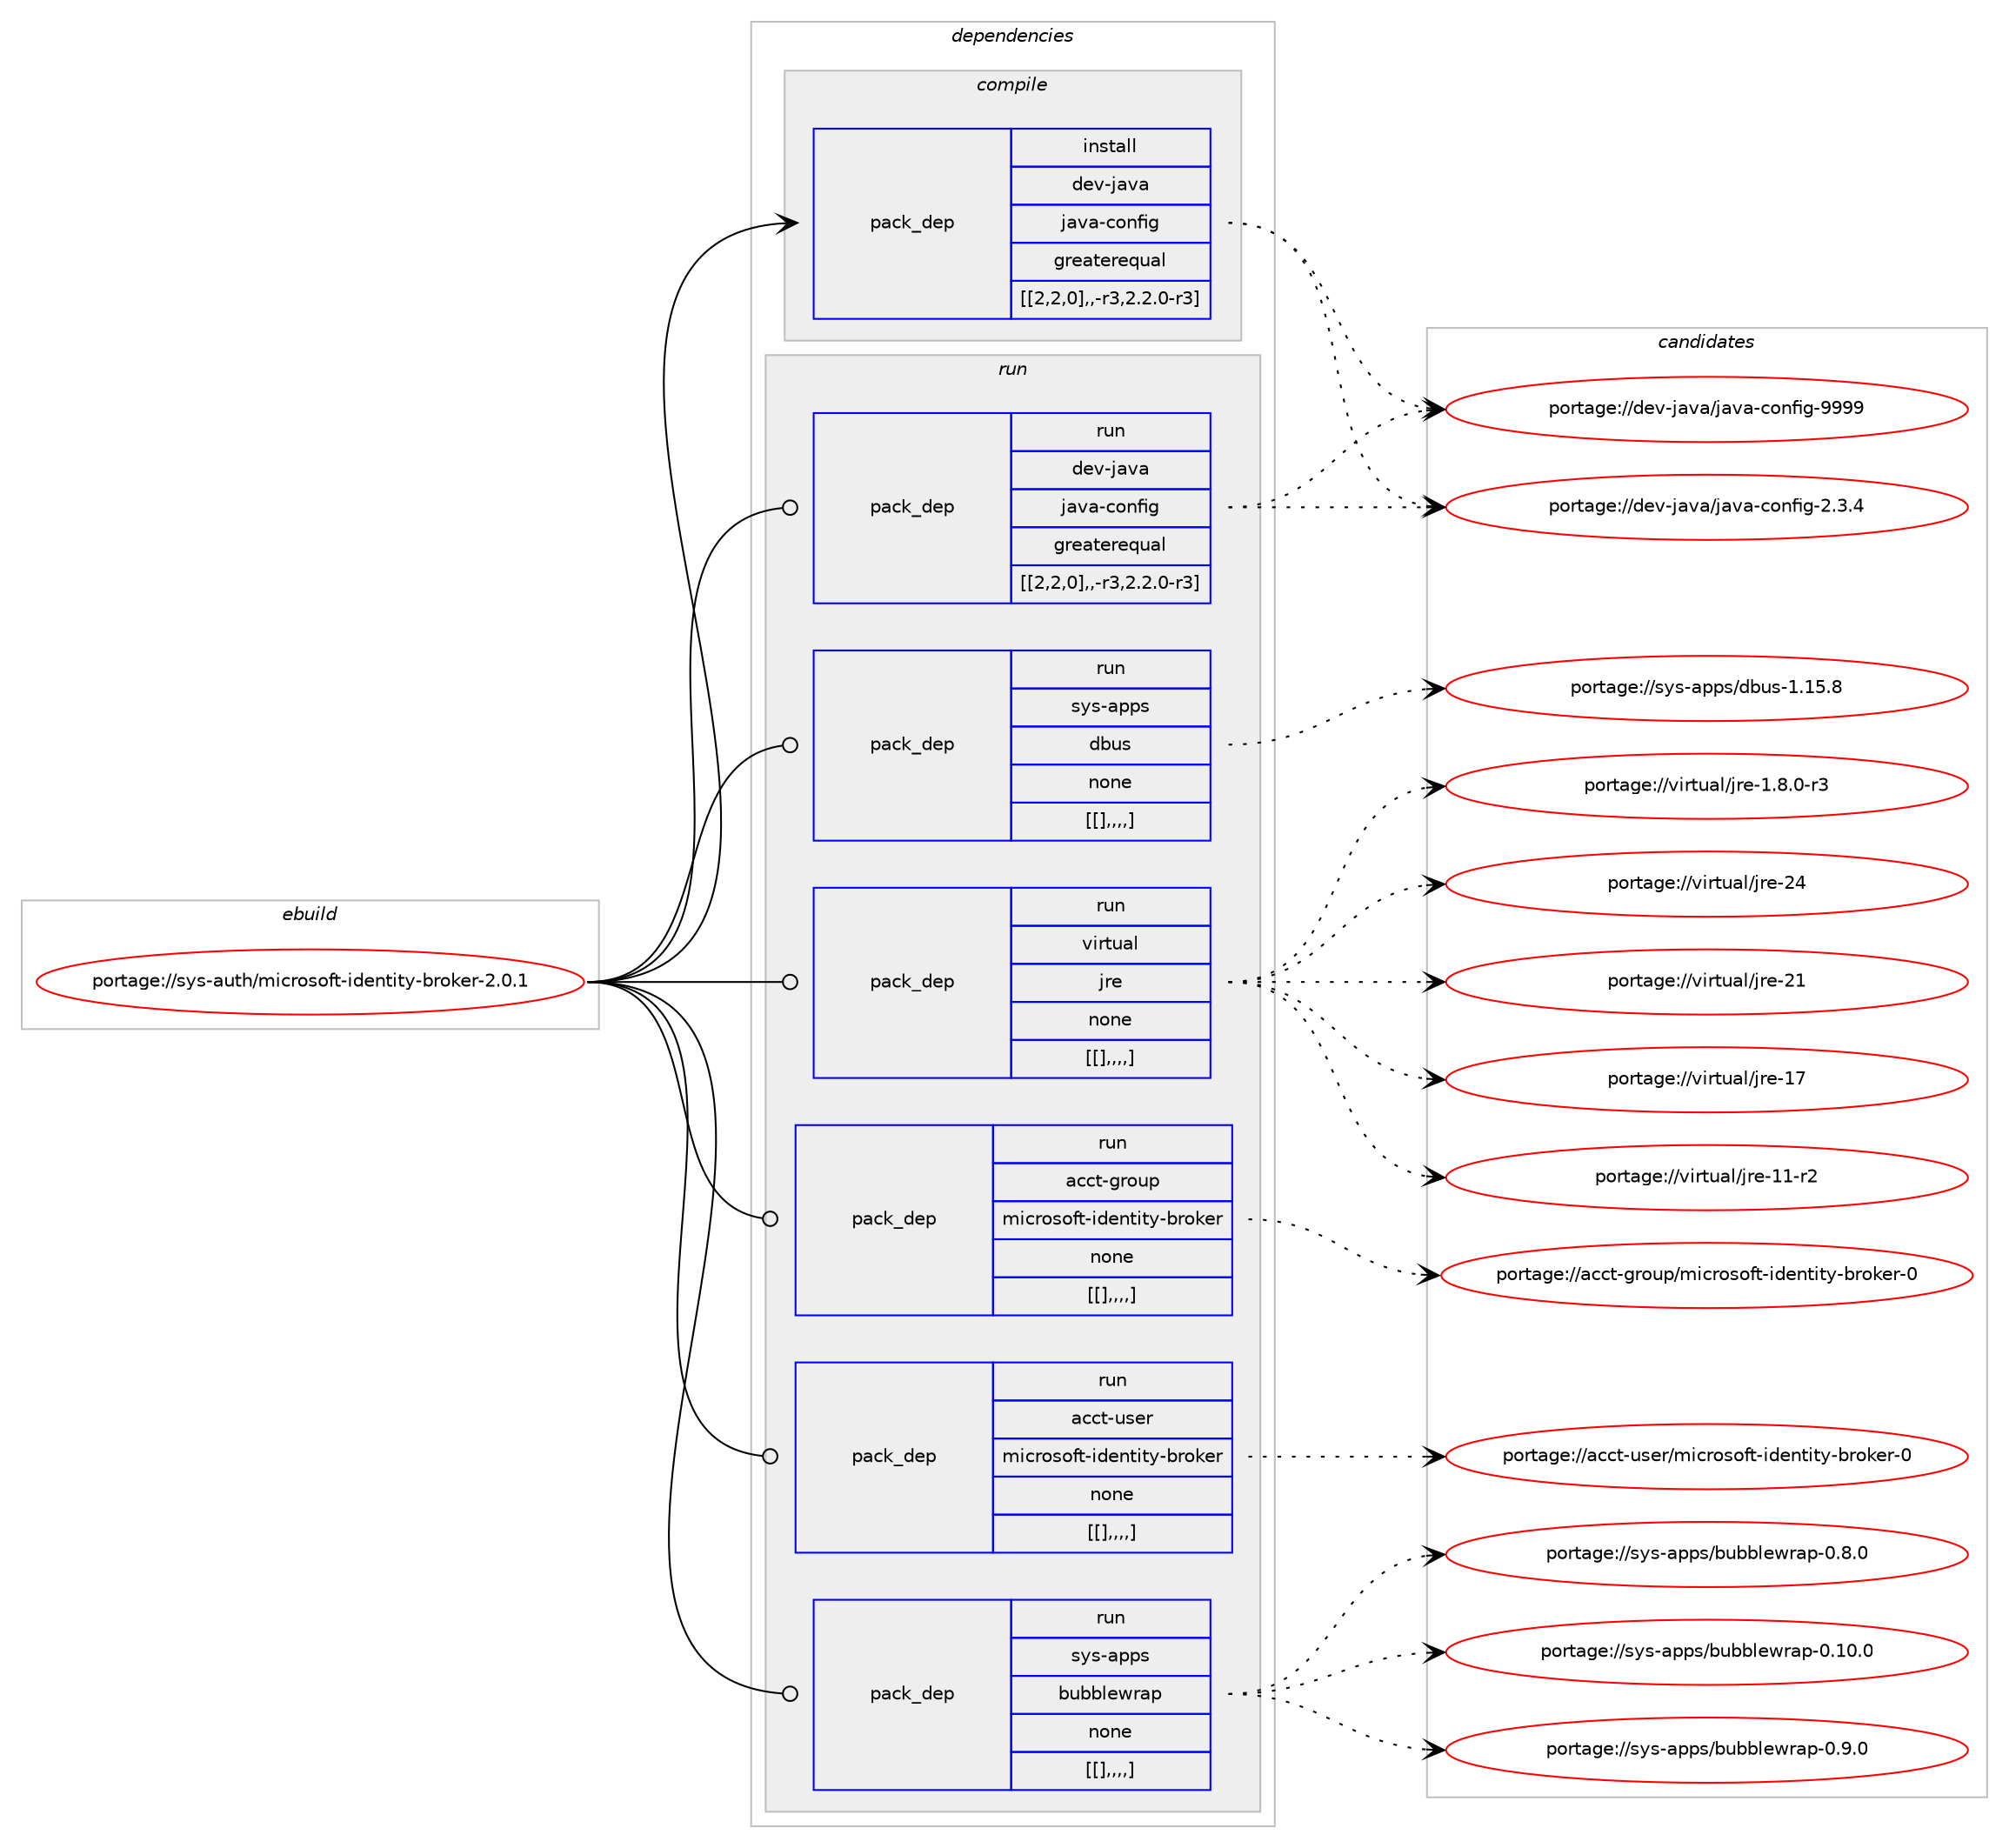 digraph prolog {

# *************
# Graph options
# *************

newrank=true;
concentrate=true;
compound=true;
graph [rankdir=LR,fontname=Helvetica,fontsize=10,ranksep=1.5];#, ranksep=2.5, nodesep=0.2];
edge  [arrowhead=vee];
node  [fontname=Helvetica,fontsize=10];

# **********
# The ebuild
# **********

subgraph cluster_leftcol {
color=gray;
label=<<i>ebuild</i>>;
id [label="portage://sys-auth/microsoft-identity-broker-2.0.1", color=red, width=4, href="../sys-auth/microsoft-identity-broker-2.0.1.svg"];
}

# ****************
# The dependencies
# ****************

subgraph cluster_midcol {
color=gray;
label=<<i>dependencies</i>>;
subgraph cluster_compile {
fillcolor="#eeeeee";
style=filled;
label=<<i>compile</i>>;
subgraph pack322792 {
dependency443135 [label=<<TABLE BORDER="0" CELLBORDER="1" CELLSPACING="0" CELLPADDING="4" WIDTH="220"><TR><TD ROWSPAN="6" CELLPADDING="30">pack_dep</TD></TR><TR><TD WIDTH="110">install</TD></TR><TR><TD>dev-java</TD></TR><TR><TD>java-config</TD></TR><TR><TD>greaterequal</TD></TR><TR><TD>[[2,2,0],,-r3,2.2.0-r3]</TD></TR></TABLE>>, shape=none, color=blue];
}
id:e -> dependency443135:w [weight=20,style="solid",arrowhead="vee"];
}
subgraph cluster_compileandrun {
fillcolor="#eeeeee";
style=filled;
label=<<i>compile and run</i>>;
}
subgraph cluster_run {
fillcolor="#eeeeee";
style=filled;
label=<<i>run</i>>;
subgraph pack322793 {
dependency443136 [label=<<TABLE BORDER="0" CELLBORDER="1" CELLSPACING="0" CELLPADDING="4" WIDTH="220"><TR><TD ROWSPAN="6" CELLPADDING="30">pack_dep</TD></TR><TR><TD WIDTH="110">run</TD></TR><TR><TD>acct-group</TD></TR><TR><TD>microsoft-identity-broker</TD></TR><TR><TD>none</TD></TR><TR><TD>[[],,,,]</TD></TR></TABLE>>, shape=none, color=blue];
}
id:e -> dependency443136:w [weight=20,style="solid",arrowhead="odot"];
subgraph pack322794 {
dependency443137 [label=<<TABLE BORDER="0" CELLBORDER="1" CELLSPACING="0" CELLPADDING="4" WIDTH="220"><TR><TD ROWSPAN="6" CELLPADDING="30">pack_dep</TD></TR><TR><TD WIDTH="110">run</TD></TR><TR><TD>acct-user</TD></TR><TR><TD>microsoft-identity-broker</TD></TR><TR><TD>none</TD></TR><TR><TD>[[],,,,]</TD></TR></TABLE>>, shape=none, color=blue];
}
id:e -> dependency443137:w [weight=20,style="solid",arrowhead="odot"];
subgraph pack322795 {
dependency443138 [label=<<TABLE BORDER="0" CELLBORDER="1" CELLSPACING="0" CELLPADDING="4" WIDTH="220"><TR><TD ROWSPAN="6" CELLPADDING="30">pack_dep</TD></TR><TR><TD WIDTH="110">run</TD></TR><TR><TD>dev-java</TD></TR><TR><TD>java-config</TD></TR><TR><TD>greaterequal</TD></TR><TR><TD>[[2,2,0],,-r3,2.2.0-r3]</TD></TR></TABLE>>, shape=none, color=blue];
}
id:e -> dependency443138:w [weight=20,style="solid",arrowhead="odot"];
subgraph pack322796 {
dependency443139 [label=<<TABLE BORDER="0" CELLBORDER="1" CELLSPACING="0" CELLPADDING="4" WIDTH="220"><TR><TD ROWSPAN="6" CELLPADDING="30">pack_dep</TD></TR><TR><TD WIDTH="110">run</TD></TR><TR><TD>sys-apps</TD></TR><TR><TD>bubblewrap</TD></TR><TR><TD>none</TD></TR><TR><TD>[[],,,,]</TD></TR></TABLE>>, shape=none, color=blue];
}
id:e -> dependency443139:w [weight=20,style="solid",arrowhead="odot"];
subgraph pack322797 {
dependency443140 [label=<<TABLE BORDER="0" CELLBORDER="1" CELLSPACING="0" CELLPADDING="4" WIDTH="220"><TR><TD ROWSPAN="6" CELLPADDING="30">pack_dep</TD></TR><TR><TD WIDTH="110">run</TD></TR><TR><TD>sys-apps</TD></TR><TR><TD>dbus</TD></TR><TR><TD>none</TD></TR><TR><TD>[[],,,,]</TD></TR></TABLE>>, shape=none, color=blue];
}
id:e -> dependency443140:w [weight=20,style="solid",arrowhead="odot"];
subgraph pack322798 {
dependency443141 [label=<<TABLE BORDER="0" CELLBORDER="1" CELLSPACING="0" CELLPADDING="4" WIDTH="220"><TR><TD ROWSPAN="6" CELLPADDING="30">pack_dep</TD></TR><TR><TD WIDTH="110">run</TD></TR><TR><TD>virtual</TD></TR><TR><TD>jre</TD></TR><TR><TD>none</TD></TR><TR><TD>[[],,,,]</TD></TR></TABLE>>, shape=none, color=blue];
}
id:e -> dependency443141:w [weight=20,style="solid",arrowhead="odot"];
}
}

# **************
# The candidates
# **************

subgraph cluster_choices {
rank=same;
color=gray;
label=<<i>candidates</i>>;

subgraph choice322792 {
color=black;
nodesep=1;
choice10010111845106971189747106971189745991111101021051034557575757 [label="portage://dev-java/java-config-9999", color=red, width=4,href="../dev-java/java-config-9999.svg"];
choice1001011184510697118974710697118974599111110102105103455046514652 [label="portage://dev-java/java-config-2.3.4", color=red, width=4,href="../dev-java/java-config-2.3.4.svg"];
dependency443135:e -> choice10010111845106971189747106971189745991111101021051034557575757:w [style=dotted,weight="100"];
dependency443135:e -> choice1001011184510697118974710697118974599111110102105103455046514652:w [style=dotted,weight="100"];
}
subgraph choice322793 {
color=black;
nodesep=1;
choice9799991164510311411111711247109105991141111151111021164510510010111011610511612145981141111071011144548 [label="portage://acct-group/microsoft-identity-broker-0", color=red, width=4,href="../acct-group/microsoft-identity-broker-0.svg"];
dependency443136:e -> choice9799991164510311411111711247109105991141111151111021164510510010111011610511612145981141111071011144548:w [style=dotted,weight="100"];
}
subgraph choice322794 {
color=black;
nodesep=1;
choice9799991164511711510111447109105991141111151111021164510510010111011610511612145981141111071011144548 [label="portage://acct-user/microsoft-identity-broker-0", color=red, width=4,href="../acct-user/microsoft-identity-broker-0.svg"];
dependency443137:e -> choice9799991164511711510111447109105991141111151111021164510510010111011610511612145981141111071011144548:w [style=dotted,weight="100"];
}
subgraph choice322795 {
color=black;
nodesep=1;
choice10010111845106971189747106971189745991111101021051034557575757 [label="portage://dev-java/java-config-9999", color=red, width=4,href="../dev-java/java-config-9999.svg"];
choice1001011184510697118974710697118974599111110102105103455046514652 [label="portage://dev-java/java-config-2.3.4", color=red, width=4,href="../dev-java/java-config-2.3.4.svg"];
dependency443138:e -> choice10010111845106971189747106971189745991111101021051034557575757:w [style=dotted,weight="100"];
dependency443138:e -> choice1001011184510697118974710697118974599111110102105103455046514652:w [style=dotted,weight="100"];
}
subgraph choice322796 {
color=black;
nodesep=1;
choice1151211154597112112115479811798981081011191149711245484649484648 [label="portage://sys-apps/bubblewrap-0.10.0", color=red, width=4,href="../sys-apps/bubblewrap-0.10.0.svg"];
choice11512111545971121121154798117989810810111911497112454846574648 [label="portage://sys-apps/bubblewrap-0.9.0", color=red, width=4,href="../sys-apps/bubblewrap-0.9.0.svg"];
choice11512111545971121121154798117989810810111911497112454846564648 [label="portage://sys-apps/bubblewrap-0.8.0", color=red, width=4,href="../sys-apps/bubblewrap-0.8.0.svg"];
dependency443139:e -> choice1151211154597112112115479811798981081011191149711245484649484648:w [style=dotted,weight="100"];
dependency443139:e -> choice11512111545971121121154798117989810810111911497112454846574648:w [style=dotted,weight="100"];
dependency443139:e -> choice11512111545971121121154798117989810810111911497112454846564648:w [style=dotted,weight="100"];
}
subgraph choice322797 {
color=black;
nodesep=1;
choice1151211154597112112115471009811711545494649534656 [label="portage://sys-apps/dbus-1.15.8", color=red, width=4,href="../sys-apps/dbus-1.15.8.svg"];
dependency443140:e -> choice1151211154597112112115471009811711545494649534656:w [style=dotted,weight="100"];
}
subgraph choice322798 {
color=black;
nodesep=1;
choice1181051141161179710847106114101455052 [label="portage://virtual/jre-24", color=red, width=4,href="../virtual/jre-24.svg"];
choice1181051141161179710847106114101455049 [label="portage://virtual/jre-21", color=red, width=4,href="../virtual/jre-21.svg"];
choice1181051141161179710847106114101454955 [label="portage://virtual/jre-17", color=red, width=4,href="../virtual/jre-17.svg"];
choice11810511411611797108471061141014549494511450 [label="portage://virtual/jre-11-r2", color=red, width=4,href="../virtual/jre-11-r2.svg"];
choice11810511411611797108471061141014549465646484511451 [label="portage://virtual/jre-1.8.0-r3", color=red, width=4,href="../virtual/jre-1.8.0-r3.svg"];
dependency443141:e -> choice1181051141161179710847106114101455052:w [style=dotted,weight="100"];
dependency443141:e -> choice1181051141161179710847106114101455049:w [style=dotted,weight="100"];
dependency443141:e -> choice1181051141161179710847106114101454955:w [style=dotted,weight="100"];
dependency443141:e -> choice11810511411611797108471061141014549494511450:w [style=dotted,weight="100"];
dependency443141:e -> choice11810511411611797108471061141014549465646484511451:w [style=dotted,weight="100"];
}
}

}
